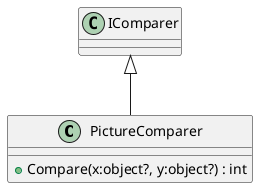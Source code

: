 @startuml
class PictureComparer {
    + Compare(x:object?, y:object?) : int
}
IComparer <|-- PictureComparer
@enduml
